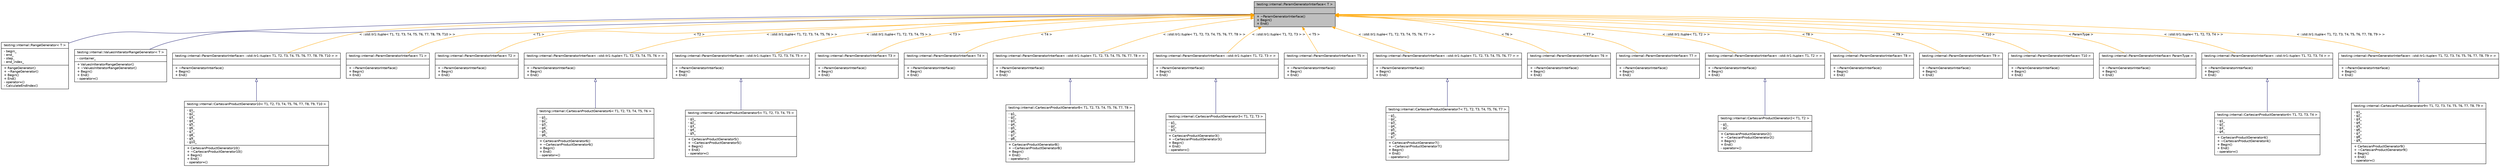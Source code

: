 digraph G
{
  edge [fontname="Helvetica",fontsize="10",labelfontname="Helvetica",labelfontsize="10"];
  node [fontname="Helvetica",fontsize="10",shape=record];
  Node1 [label="{testing::internal::ParamGeneratorInterface\< T \>\n||+ ~ParamGeneratorInterface()\l+ Begin()\l+ End()\l}",height=0.2,width=0.4,color="black", fillcolor="grey75", style="filled" fontcolor="black"];
  Node1 -> Node2 [dir="back",color="midnightblue",fontsize="10",style="solid",arrowtail="onormal",fontname="Helvetica"];
  Node2 [label="{testing::internal::RangeGenerator\< T \>\n|- begin_\l- end_\l- step_\l- end_index_\l|+ RangeGenerator()\l+ ~RangeGenerator()\l+ Begin()\l+ End()\l- operator=()\l- CalculateEndIndex()\l}",height=0.2,width=0.4,color="black", fillcolor="white", style="filled",URL="$classtesting_1_1internal_1_1RangeGenerator.html"];
  Node1 -> Node3 [dir="back",color="midnightblue",fontsize="10",style="solid",arrowtail="onormal",fontname="Helvetica"];
  Node3 [label="{testing::internal::ValuesInIteratorRangeGenerator\< T \>\n|- container_\l|+ ValuesInIteratorRangeGenerator()\l+ ~ValuesInIteratorRangeGenerator()\l+ Begin()\l+ End()\l- operator=()\l}",height=0.2,width=0.4,color="black", fillcolor="white", style="filled",URL="$classtesting_1_1internal_1_1ValuesInIteratorRangeGenerator.html"];
  Node1 -> Node4 [dir="back",color="orange",fontsize="10",style="solid",label=" \< ::std::tr1::tuple\< T1, T2, T3, T4, T5, T6, T7, T8, T9, T10 \> \>" ,fontname="Helvetica"];
  Node4 [label="{testing::internal::ParamGeneratorInterface\< ::std::tr1::tuple\< T1, T2, T3, T4, T5, T6, T7, T8, T9, T10 \> \>\n||+ ~ParamGeneratorInterface()\l+ Begin()\l+ End()\l}",height=0.2,width=0.4,color="black", fillcolor="white", style="filled",URL="$classtesting_1_1internal_1_1ParamGeneratorInterface.html"];
  Node4 -> Node5 [dir="back",color="midnightblue",fontsize="10",style="solid",arrowtail="onormal",fontname="Helvetica"];
  Node5 [label="{testing::internal::CartesianProductGenerator10\< T1, T2, T3, T4, T5, T6, T7, T8, T9, T10 \>\n|- g1_\l- g2_\l- g3_\l- g4_\l- g5_\l- g6_\l- g7_\l- g8_\l- g9_\l- g10_\l|+ CartesianProductGenerator10()\l+ ~CartesianProductGenerator10()\l+ Begin()\l+ End()\l- operator=()\l}",height=0.2,width=0.4,color="black", fillcolor="white", style="filled",URL="$classtesting_1_1internal_1_1CartesianProductGenerator10.html"];
  Node1 -> Node6 [dir="back",color="orange",fontsize="10",style="solid",label=" \< T1 \>" ,fontname="Helvetica"];
  Node6 [label="{testing::internal::ParamGeneratorInterface\< T1 \>\n||+ ~ParamGeneratorInterface()\l+ Begin()\l+ End()\l}",height=0.2,width=0.4,color="black", fillcolor="white", style="filled",URL="$classtesting_1_1internal_1_1ParamGeneratorInterface.html"];
  Node1 -> Node7 [dir="back",color="orange",fontsize="10",style="solid",label=" \< T2 \>" ,fontname="Helvetica"];
  Node7 [label="{testing::internal::ParamGeneratorInterface\< T2 \>\n||+ ~ParamGeneratorInterface()\l+ Begin()\l+ End()\l}",height=0.2,width=0.4,color="black", fillcolor="white", style="filled",URL="$classtesting_1_1internal_1_1ParamGeneratorInterface.html"];
  Node1 -> Node8 [dir="back",color="orange",fontsize="10",style="solid",label=" \< ::std::tr1::tuple\< T1, T2, T3, T4, T5, T6 \> \>" ,fontname="Helvetica"];
  Node8 [label="{testing::internal::ParamGeneratorInterface\< ::std::tr1::tuple\< T1, T2, T3, T4, T5, T6 \> \>\n||+ ~ParamGeneratorInterface()\l+ Begin()\l+ End()\l}",height=0.2,width=0.4,color="black", fillcolor="white", style="filled",URL="$classtesting_1_1internal_1_1ParamGeneratorInterface.html"];
  Node8 -> Node9 [dir="back",color="midnightblue",fontsize="10",style="solid",arrowtail="onormal",fontname="Helvetica"];
  Node9 [label="{testing::internal::CartesianProductGenerator6\< T1, T2, T3, T4, T5, T6 \>\n|- g1_\l- g2_\l- g3_\l- g4_\l- g5_\l- g6_\l|+ CartesianProductGenerator6()\l+ ~CartesianProductGenerator6()\l+ Begin()\l+ End()\l- operator=()\l}",height=0.2,width=0.4,color="black", fillcolor="white", style="filled",URL="$classtesting_1_1internal_1_1CartesianProductGenerator6.html"];
  Node1 -> Node10 [dir="back",color="orange",fontsize="10",style="solid",label=" \< ::std::tr1::tuple\< T1, T2, T3, T4, T5 \> \>" ,fontname="Helvetica"];
  Node10 [label="{testing::internal::ParamGeneratorInterface\< ::std::tr1::tuple\< T1, T2, T3, T4, T5 \> \>\n||+ ~ParamGeneratorInterface()\l+ Begin()\l+ End()\l}",height=0.2,width=0.4,color="black", fillcolor="white", style="filled",URL="$classtesting_1_1internal_1_1ParamGeneratorInterface.html"];
  Node10 -> Node11 [dir="back",color="midnightblue",fontsize="10",style="solid",arrowtail="onormal",fontname="Helvetica"];
  Node11 [label="{testing::internal::CartesianProductGenerator5\< T1, T2, T3, T4, T5 \>\n|- g1_\l- g2_\l- g3_\l- g4_\l- g5_\l|+ CartesianProductGenerator5()\l+ ~CartesianProductGenerator5()\l+ Begin()\l+ End()\l- operator=()\l}",height=0.2,width=0.4,color="black", fillcolor="white", style="filled",URL="$classtesting_1_1internal_1_1CartesianProductGenerator5.html"];
  Node1 -> Node12 [dir="back",color="orange",fontsize="10",style="solid",label=" \< T3 \>" ,fontname="Helvetica"];
  Node12 [label="{testing::internal::ParamGeneratorInterface\< T3 \>\n||+ ~ParamGeneratorInterface()\l+ Begin()\l+ End()\l}",height=0.2,width=0.4,color="black", fillcolor="white", style="filled",URL="$classtesting_1_1internal_1_1ParamGeneratorInterface.html"];
  Node1 -> Node13 [dir="back",color="orange",fontsize="10",style="solid",label=" \< T4 \>" ,fontname="Helvetica"];
  Node13 [label="{testing::internal::ParamGeneratorInterface\< T4 \>\n||+ ~ParamGeneratorInterface()\l+ Begin()\l+ End()\l}",height=0.2,width=0.4,color="black", fillcolor="white", style="filled",URL="$classtesting_1_1internal_1_1ParamGeneratorInterface.html"];
  Node1 -> Node14 [dir="back",color="orange",fontsize="10",style="solid",label=" \< ::std::tr1::tuple\< T1, T2, T3, T4, T5, T6, T7, T8 \> \>" ,fontname="Helvetica"];
  Node14 [label="{testing::internal::ParamGeneratorInterface\< ::std::tr1::tuple\< T1, T2, T3, T4, T5, T6, T7, T8 \> \>\n||+ ~ParamGeneratorInterface()\l+ Begin()\l+ End()\l}",height=0.2,width=0.4,color="black", fillcolor="white", style="filled",URL="$classtesting_1_1internal_1_1ParamGeneratorInterface.html"];
  Node14 -> Node15 [dir="back",color="midnightblue",fontsize="10",style="solid",arrowtail="onormal",fontname="Helvetica"];
  Node15 [label="{testing::internal::CartesianProductGenerator8\< T1, T2, T3, T4, T5, T6, T7, T8 \>\n|- g1_\l- g2_\l- g3_\l- g4_\l- g5_\l- g6_\l- g7_\l- g8_\l|+ CartesianProductGenerator8()\l+ ~CartesianProductGenerator8()\l+ Begin()\l+ End()\l- operator=()\l}",height=0.2,width=0.4,color="black", fillcolor="white", style="filled",URL="$classtesting_1_1internal_1_1CartesianProductGenerator8.html"];
  Node1 -> Node16 [dir="back",color="orange",fontsize="10",style="solid",label=" \< ::std::tr1::tuple\< T1, T2, T3 \> \>" ,fontname="Helvetica"];
  Node16 [label="{testing::internal::ParamGeneratorInterface\< ::std::tr1::tuple\< T1, T2, T3 \> \>\n||+ ~ParamGeneratorInterface()\l+ Begin()\l+ End()\l}",height=0.2,width=0.4,color="black", fillcolor="white", style="filled",URL="$classtesting_1_1internal_1_1ParamGeneratorInterface.html"];
  Node16 -> Node17 [dir="back",color="midnightblue",fontsize="10",style="solid",arrowtail="onormal",fontname="Helvetica"];
  Node17 [label="{testing::internal::CartesianProductGenerator3\< T1, T2, T3 \>\n|- g1_\l- g2_\l- g3_\l|+ CartesianProductGenerator3()\l+ ~CartesianProductGenerator3()\l+ Begin()\l+ End()\l- operator=()\l}",height=0.2,width=0.4,color="black", fillcolor="white", style="filled",URL="$classtesting_1_1internal_1_1CartesianProductGenerator3.html"];
  Node1 -> Node18 [dir="back",color="orange",fontsize="10",style="solid",label=" \< T5 \>" ,fontname="Helvetica"];
  Node18 [label="{testing::internal::ParamGeneratorInterface\< T5 \>\n||+ ~ParamGeneratorInterface()\l+ Begin()\l+ End()\l}",height=0.2,width=0.4,color="black", fillcolor="white", style="filled",URL="$classtesting_1_1internal_1_1ParamGeneratorInterface.html"];
  Node1 -> Node19 [dir="back",color="orange",fontsize="10",style="solid",label=" \< ::std::tr1::tuple\< T1, T2, T3, T4, T5, T6, T7 \> \>" ,fontname="Helvetica"];
  Node19 [label="{testing::internal::ParamGeneratorInterface\< ::std::tr1::tuple\< T1, T2, T3, T4, T5, T6, T7 \> \>\n||+ ~ParamGeneratorInterface()\l+ Begin()\l+ End()\l}",height=0.2,width=0.4,color="black", fillcolor="white", style="filled",URL="$classtesting_1_1internal_1_1ParamGeneratorInterface.html"];
  Node19 -> Node20 [dir="back",color="midnightblue",fontsize="10",style="solid",arrowtail="onormal",fontname="Helvetica"];
  Node20 [label="{testing::internal::CartesianProductGenerator7\< T1, T2, T3, T4, T5, T6, T7 \>\n|- g1_\l- g2_\l- g3_\l- g4_\l- g5_\l- g6_\l- g7_\l|+ CartesianProductGenerator7()\l+ ~CartesianProductGenerator7()\l+ Begin()\l+ End()\l- operator=()\l}",height=0.2,width=0.4,color="black", fillcolor="white", style="filled",URL="$classtesting_1_1internal_1_1CartesianProductGenerator7.html"];
  Node1 -> Node21 [dir="back",color="orange",fontsize="10",style="solid",label=" \< T6 \>" ,fontname="Helvetica"];
  Node21 [label="{testing::internal::ParamGeneratorInterface\< T6 \>\n||+ ~ParamGeneratorInterface()\l+ Begin()\l+ End()\l}",height=0.2,width=0.4,color="black", fillcolor="white", style="filled",URL="$classtesting_1_1internal_1_1ParamGeneratorInterface.html"];
  Node1 -> Node22 [dir="back",color="orange",fontsize="10",style="solid",label=" \< T7 \>" ,fontname="Helvetica"];
  Node22 [label="{testing::internal::ParamGeneratorInterface\< T7 \>\n||+ ~ParamGeneratorInterface()\l+ Begin()\l+ End()\l}",height=0.2,width=0.4,color="black", fillcolor="white", style="filled",URL="$classtesting_1_1internal_1_1ParamGeneratorInterface.html"];
  Node1 -> Node23 [dir="back",color="orange",fontsize="10",style="solid",label=" \< ::std::tr1::tuple\< T1, T2 \> \>" ,fontname="Helvetica"];
  Node23 [label="{testing::internal::ParamGeneratorInterface\< ::std::tr1::tuple\< T1, T2 \> \>\n||+ ~ParamGeneratorInterface()\l+ Begin()\l+ End()\l}",height=0.2,width=0.4,color="black", fillcolor="white", style="filled",URL="$classtesting_1_1internal_1_1ParamGeneratorInterface.html"];
  Node23 -> Node24 [dir="back",color="midnightblue",fontsize="10",style="solid",arrowtail="onormal",fontname="Helvetica"];
  Node24 [label="{testing::internal::CartesianProductGenerator2\< T1, T2 \>\n|- g1_\l- g2_\l|+ CartesianProductGenerator2()\l+ ~CartesianProductGenerator2()\l+ Begin()\l+ End()\l- operator=()\l}",height=0.2,width=0.4,color="black", fillcolor="white", style="filled",URL="$classtesting_1_1internal_1_1CartesianProductGenerator2.html"];
  Node1 -> Node25 [dir="back",color="orange",fontsize="10",style="solid",label=" \< T8 \>" ,fontname="Helvetica"];
  Node25 [label="{testing::internal::ParamGeneratorInterface\< T8 \>\n||+ ~ParamGeneratorInterface()\l+ Begin()\l+ End()\l}",height=0.2,width=0.4,color="black", fillcolor="white", style="filled",URL="$classtesting_1_1internal_1_1ParamGeneratorInterface.html"];
  Node1 -> Node26 [dir="back",color="orange",fontsize="10",style="solid",label=" \< T9 \>" ,fontname="Helvetica"];
  Node26 [label="{testing::internal::ParamGeneratorInterface\< T9 \>\n||+ ~ParamGeneratorInterface()\l+ Begin()\l+ End()\l}",height=0.2,width=0.4,color="black", fillcolor="white", style="filled",URL="$classtesting_1_1internal_1_1ParamGeneratorInterface.html"];
  Node1 -> Node27 [dir="back",color="orange",fontsize="10",style="solid",label=" \< T10 \>" ,fontname="Helvetica"];
  Node27 [label="{testing::internal::ParamGeneratorInterface\< T10 \>\n||+ ~ParamGeneratorInterface()\l+ Begin()\l+ End()\l}",height=0.2,width=0.4,color="black", fillcolor="white", style="filled",URL="$classtesting_1_1internal_1_1ParamGeneratorInterface.html"];
  Node1 -> Node28 [dir="back",color="orange",fontsize="10",style="solid",label=" \< ParamType \>" ,fontname="Helvetica"];
  Node28 [label="{testing::internal::ParamGeneratorInterface\< ParamType \>\n||+ ~ParamGeneratorInterface()\l+ Begin()\l+ End()\l}",height=0.2,width=0.4,color="black", fillcolor="white", style="filled",URL="$classtesting_1_1internal_1_1ParamGeneratorInterface.html"];
  Node1 -> Node29 [dir="back",color="orange",fontsize="10",style="solid",label=" \< ::std::tr1::tuple\< T1, T2, T3, T4 \> \>" ,fontname="Helvetica"];
  Node29 [label="{testing::internal::ParamGeneratorInterface\< ::std::tr1::tuple\< T1, T2, T3, T4 \> \>\n||+ ~ParamGeneratorInterface()\l+ Begin()\l+ End()\l}",height=0.2,width=0.4,color="black", fillcolor="white", style="filled",URL="$classtesting_1_1internal_1_1ParamGeneratorInterface.html"];
  Node29 -> Node30 [dir="back",color="midnightblue",fontsize="10",style="solid",arrowtail="onormal",fontname="Helvetica"];
  Node30 [label="{testing::internal::CartesianProductGenerator4\< T1, T2, T3, T4 \>\n|- g1_\l- g2_\l- g3_\l- g4_\l|+ CartesianProductGenerator4()\l+ ~CartesianProductGenerator4()\l+ Begin()\l+ End()\l- operator=()\l}",height=0.2,width=0.4,color="black", fillcolor="white", style="filled",URL="$classtesting_1_1internal_1_1CartesianProductGenerator4.html"];
  Node1 -> Node31 [dir="back",color="orange",fontsize="10",style="solid",label=" \< ::std::tr1::tuple\< T1, T2, T3, T4, T5, T6, T7, T8, T9 \> \>" ,fontname="Helvetica"];
  Node31 [label="{testing::internal::ParamGeneratorInterface\< ::std::tr1::tuple\< T1, T2, T3, T4, T5, T6, T7, T8, T9 \> \>\n||+ ~ParamGeneratorInterface()\l+ Begin()\l+ End()\l}",height=0.2,width=0.4,color="black", fillcolor="white", style="filled",URL="$classtesting_1_1internal_1_1ParamGeneratorInterface.html"];
  Node31 -> Node32 [dir="back",color="midnightblue",fontsize="10",style="solid",arrowtail="onormal",fontname="Helvetica"];
  Node32 [label="{testing::internal::CartesianProductGenerator9\< T1, T2, T3, T4, T5, T6, T7, T8, T9 \>\n|- g1_\l- g2_\l- g3_\l- g4_\l- g5_\l- g6_\l- g7_\l- g8_\l- g9_\l|+ CartesianProductGenerator9()\l+ ~CartesianProductGenerator9()\l+ Begin()\l+ End()\l- operator=()\l}",height=0.2,width=0.4,color="black", fillcolor="white", style="filled",URL="$classtesting_1_1internal_1_1CartesianProductGenerator9.html"];
}

